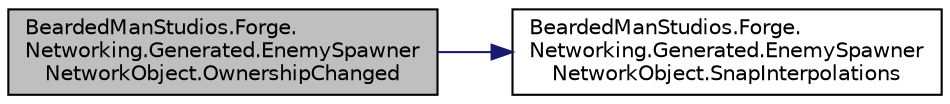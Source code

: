 digraph "BeardedManStudios.Forge.Networking.Generated.EnemySpawnerNetworkObject.OwnershipChanged"
{
 // LATEX_PDF_SIZE
  edge [fontname="Helvetica",fontsize="10",labelfontname="Helvetica",labelfontsize="10"];
  node [fontname="Helvetica",fontsize="10",shape=record];
  rankdir="LR";
  Node8 [label="BeardedManStudios.Forge.\lNetworking.Generated.EnemySpawner\lNetworkObject.OwnershipChanged",height=0.2,width=0.4,color="black", fillcolor="grey75", style="filled", fontcolor="black",tooltip=" "];
  Node8 -> Node9 [color="midnightblue",fontsize="10",style="solid",fontname="Helvetica"];
  Node9 [label="BeardedManStudios.Forge.\lNetworking.Generated.EnemySpawner\lNetworkObject.SnapInterpolations",height=0.2,width=0.4,color="black", fillcolor="white", style="filled",URL="$class_bearded_man_studios_1_1_forge_1_1_networking_1_1_generated_1_1_enemy_spawner_network_object.html#a90ea7b17397befac0ad70afb2ebf2418",tooltip=" "];
}
